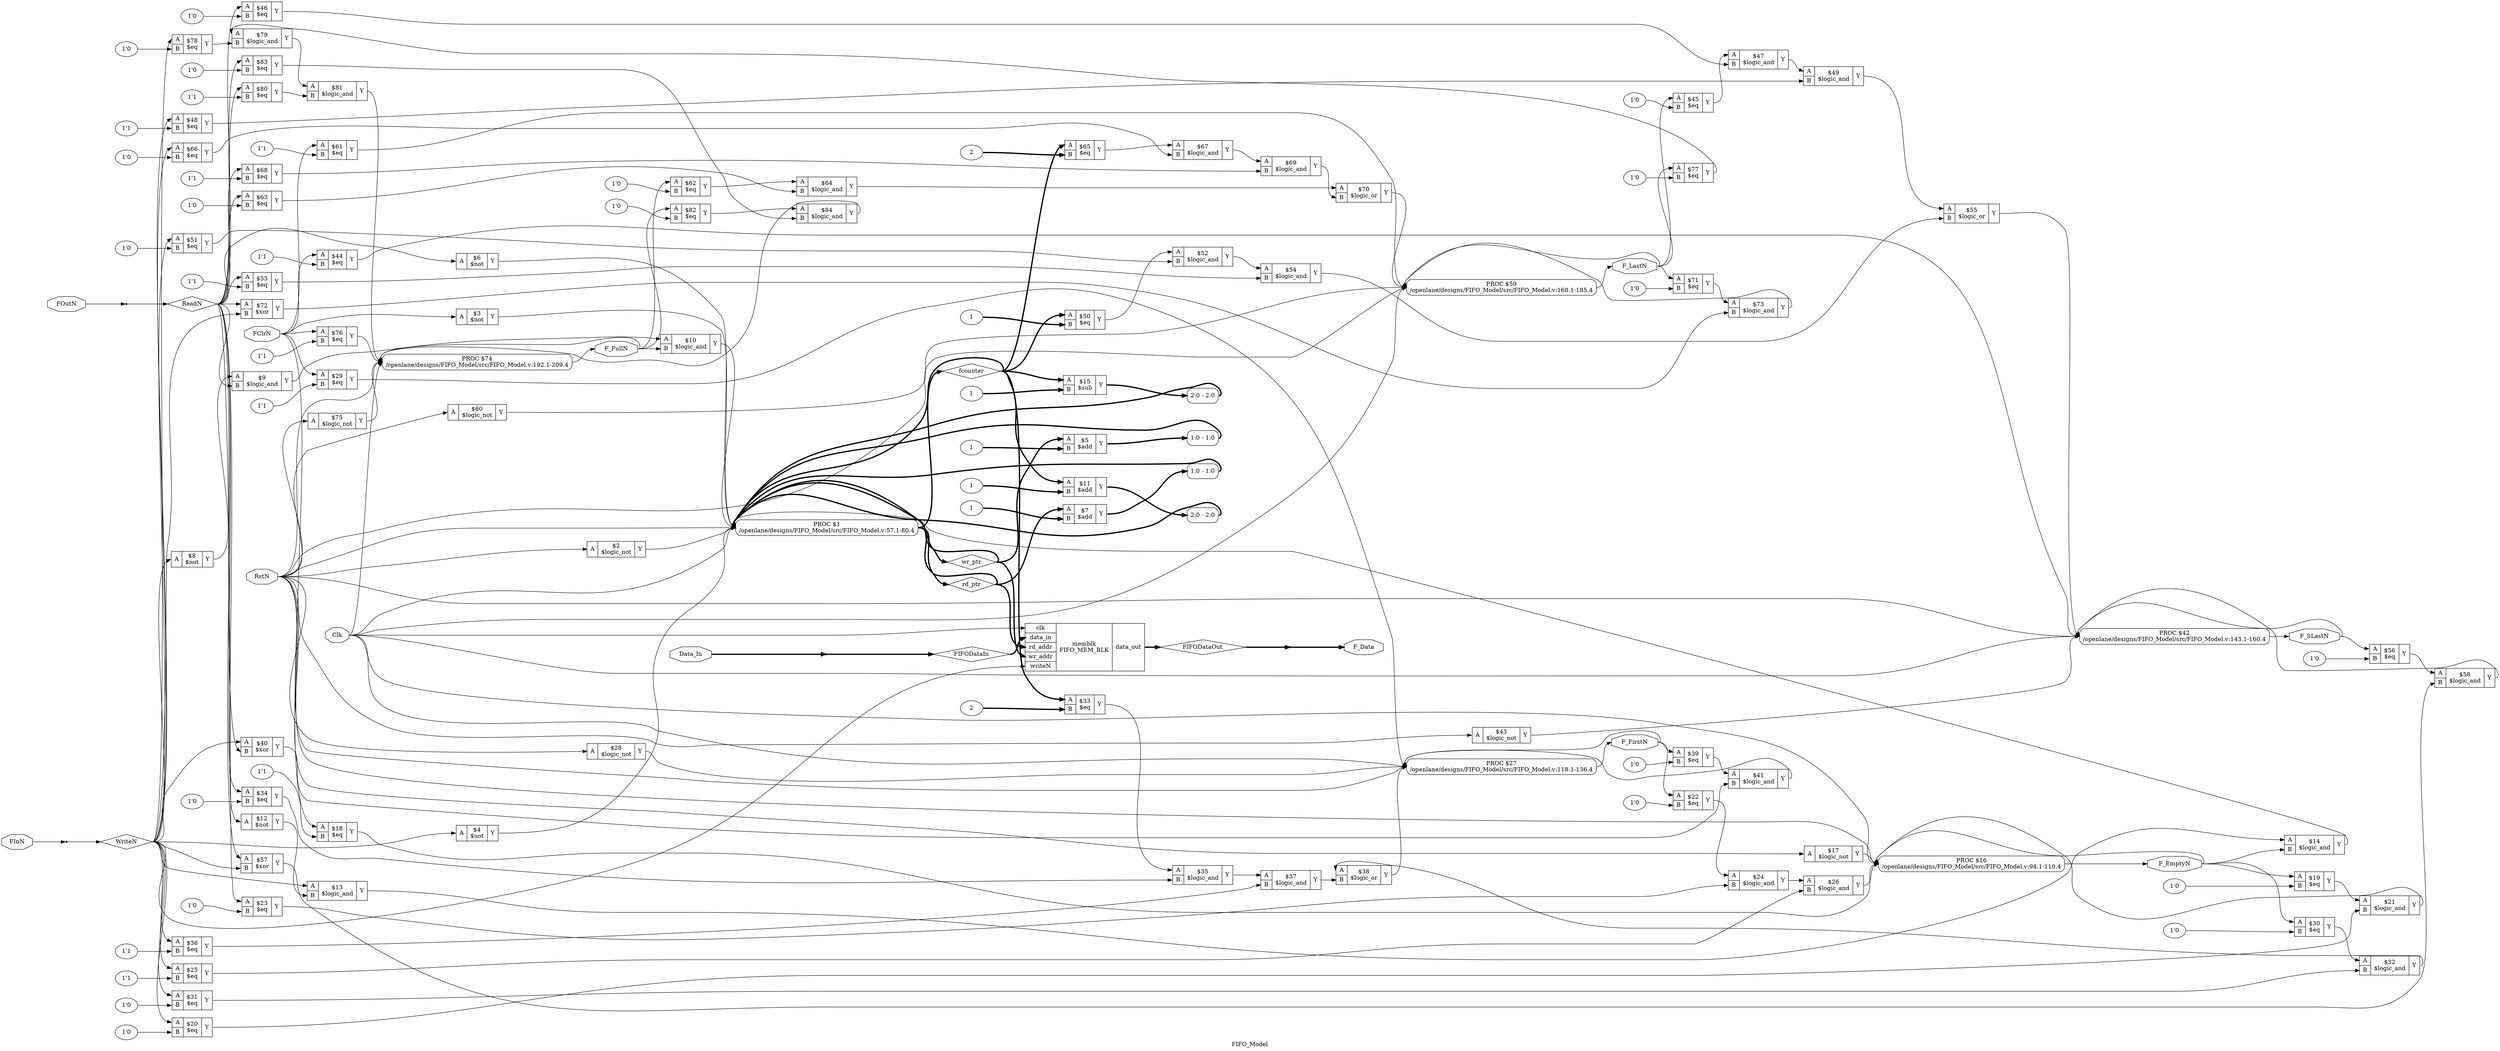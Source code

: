 digraph "FIFO_Model" {
label="FIFO_Model";
rankdir="LR";
remincross=true;
n87 [ shape=diamond, label="WriteN", color="black", fontcolor="black" ];
n88 [ shape=diamond, label="ReadN", color="black", fontcolor="black" ];
n89 [ shape=diamond, label="FIFODataIn", color="black", fontcolor="black" ];
n90 [ shape=diamond, label="FIFODataOut", color="black", fontcolor="black" ];
n91 [ shape=diamond, label="wr_ptr", color="black", fontcolor="black" ];
n92 [ shape=diamond, label="rd_ptr", color="black", fontcolor="black" ];
n93 [ shape=diamond, label="fcounter", color="black", fontcolor="black" ];
n94 [ shape=octagon, label="F_FirstN", color="black", fontcolor="black" ];
n95 [ shape=octagon, label="F_SLastN", color="black", fontcolor="black" ];
n96 [ shape=octagon, label="F_LastN", color="black", fontcolor="black" ];
n97 [ shape=octagon, label="F_EmptyN", color="black", fontcolor="black" ];
n98 [ shape=octagon, label="F_FullN", color="black", fontcolor="black" ];
n99 [ shape=octagon, label="F_Data", color="black", fontcolor="black" ];
n100 [ shape=octagon, label="FOutN", color="black", fontcolor="black" ];
n101 [ shape=octagon, label="FClrN", color="black", fontcolor="black" ];
n102 [ shape=octagon, label="FInN", color="black", fontcolor="black" ];
n103 [ shape=octagon, label="Data_In", color="black", fontcolor="black" ];
n104 [ shape=octagon, label="RstN", color="black", fontcolor="black" ];
n105 [ shape=octagon, label="Clk", color="black", fontcolor="black" ];
c109 [ shape=record, label="{{<p106> A|<p107> B}|$84\n$logic_and|{<p108> Y}}",  ];
v0 [ label="1'0" ];
c110 [ shape=record, label="{{<p106> A|<p107> B}|$83\n$eq|{<p108> Y}}",  ];
v1 [ label="1'0" ];
c111 [ shape=record, label="{{<p106> A|<p107> B}|$82\n$eq|{<p108> Y}}",  ];
c112 [ shape=record, label="{{<p106> A|<p107> B}|$81\n$logic_and|{<p108> Y}}",  ];
v2 [ label="1'1" ];
c113 [ shape=record, label="{{<p106> A|<p107> B}|$80\n$eq|{<p108> Y}}",  ];
c114 [ shape=record, label="{{<p106> A|<p107> B}|$79\n$logic_and|{<p108> Y}}",  ];
v3 [ label="1'0" ];
c115 [ shape=record, label="{{<p106> A|<p107> B}|$78\n$eq|{<p108> Y}}",  ];
v4 [ label="1'0" ];
c116 [ shape=record, label="{{<p106> A|<p107> B}|$77\n$eq|{<p108> Y}}",  ];
v5 [ label="1'1" ];
c117 [ shape=record, label="{{<p106> A|<p107> B}|$76\n$eq|{<p108> Y}}",  ];
c118 [ shape=record, label="{{<p106> A}|$75\n$logic_not|{<p108> Y}}",  ];
c119 [ shape=record, label="{{<p106> A|<p107> B}|$73\n$logic_and|{<p108> Y}}",  ];
c120 [ shape=record, label="{{<p106> A|<p107> B}|$72\n$xor|{<p108> Y}}",  ];
v6 [ label="1'0" ];
c121 [ shape=record, label="{{<p106> A|<p107> B}|$71\n$eq|{<p108> Y}}",  ];
c122 [ shape=record, label="{{<p106> A|<p107> B}|$70\n$logic_or|{<p108> Y}}",  ];
c123 [ shape=record, label="{{<p106> A|<p107> B}|$69\n$logic_and|{<p108> Y}}",  ];
v7 [ label="1'1" ];
c124 [ shape=record, label="{{<p106> A|<p107> B}|$68\n$eq|{<p108> Y}}",  ];
c125 [ shape=record, label="{{<p106> A|<p107> B}|$67\n$logic_and|{<p108> Y}}",  ];
v8 [ label="1'0" ];
c126 [ shape=record, label="{{<p106> A|<p107> B}|$66\n$eq|{<p108> Y}}",  ];
v9 [ label="2" ];
c127 [ shape=record, label="{{<p106> A|<p107> B}|$65\n$eq|{<p108> Y}}",  ];
c128 [ shape=record, label="{{<p106> A|<p107> B}|$64\n$logic_and|{<p108> Y}}",  ];
v10 [ label="1'0" ];
c129 [ shape=record, label="{{<p106> A|<p107> B}|$63\n$eq|{<p108> Y}}",  ];
v11 [ label="1'0" ];
c130 [ shape=record, label="{{<p106> A|<p107> B}|$62\n$eq|{<p108> Y}}",  ];
v12 [ label="1'1" ];
c131 [ shape=record, label="{{<p106> A|<p107> B}|$61\n$eq|{<p108> Y}}",  ];
c132 [ shape=record, label="{{<p106> A}|$60\n$logic_not|{<p108> Y}}",  ];
c133 [ shape=record, label="{{<p106> A|<p107> B}|$58\n$logic_and|{<p108> Y}}",  ];
c134 [ shape=record, label="{{<p106> A|<p107> B}|$57\n$xor|{<p108> Y}}",  ];
v13 [ label="1'0" ];
c135 [ shape=record, label="{{<p106> A|<p107> B}|$56\n$eq|{<p108> Y}}",  ];
c136 [ shape=record, label="{{<p106> A|<p107> B}|$55\n$logic_or|{<p108> Y}}",  ];
c137 [ shape=record, label="{{<p106> A|<p107> B}|$54\n$logic_and|{<p108> Y}}",  ];
v14 [ label="1'1" ];
c138 [ shape=record, label="{{<p106> A|<p107> B}|$53\n$eq|{<p108> Y}}",  ];
c139 [ shape=record, label="{{<p106> A|<p107> B}|$52\n$logic_and|{<p108> Y}}",  ];
v15 [ label="1'0" ];
c140 [ shape=record, label="{{<p106> A|<p107> B}|$51\n$eq|{<p108> Y}}",  ];
v16 [ label="1" ];
c141 [ shape=record, label="{{<p106> A|<p107> B}|$50\n$eq|{<p108> Y}}",  ];
c142 [ shape=record, label="{{<p106> A|<p107> B}|$49\n$logic_and|{<p108> Y}}",  ];
v17 [ label="1'1" ];
c143 [ shape=record, label="{{<p106> A|<p107> B}|$48\n$eq|{<p108> Y}}",  ];
c144 [ shape=record, label="{{<p106> A|<p107> B}|$47\n$logic_and|{<p108> Y}}",  ];
v18 [ label="1'0" ];
c145 [ shape=record, label="{{<p106> A|<p107> B}|$46\n$eq|{<p108> Y}}",  ];
v19 [ label="1'0" ];
c146 [ shape=record, label="{{<p106> A|<p107> B}|$45\n$eq|{<p108> Y}}",  ];
v20 [ label="1'1" ];
c147 [ shape=record, label="{{<p106> A|<p107> B}|$44\n$eq|{<p108> Y}}",  ];
c148 [ shape=record, label="{{<p106> A}|$43\n$logic_not|{<p108> Y}}",  ];
c149 [ shape=record, label="{{<p106> A|<p107> B}|$41\n$logic_and|{<p108> Y}}",  ];
c150 [ shape=record, label="{{<p106> A|<p107> B}|$40\n$xor|{<p108> Y}}",  ];
v21 [ label="1'0" ];
c151 [ shape=record, label="{{<p106> A|<p107> B}|$39\n$eq|{<p108> Y}}",  ];
c152 [ shape=record, label="{{<p106> A|<p107> B}|$38\n$logic_or|{<p108> Y}}",  ];
c153 [ shape=record, label="{{<p106> A|<p107> B}|$37\n$logic_and|{<p108> Y}}",  ];
v22 [ label="1'1" ];
c154 [ shape=record, label="{{<p106> A|<p107> B}|$36\n$eq|{<p108> Y}}",  ];
c155 [ shape=record, label="{{<p106> A|<p107> B}|$35\n$logic_and|{<p108> Y}}",  ];
v23 [ label="1'0" ];
c156 [ shape=record, label="{{<p106> A|<p107> B}|$34\n$eq|{<p108> Y}}",  ];
v24 [ label="2" ];
c157 [ shape=record, label="{{<p106> A|<p107> B}|$33\n$eq|{<p108> Y}}",  ];
c158 [ shape=record, label="{{<p106> A|<p107> B}|$32\n$logic_and|{<p108> Y}}",  ];
v25 [ label="1'0" ];
c159 [ shape=record, label="{{<p106> A|<p107> B}|$31\n$eq|{<p108> Y}}",  ];
v26 [ label="1'0" ];
c160 [ shape=record, label="{{<p106> A|<p107> B}|$30\n$eq|{<p108> Y}}",  ];
v27 [ label="1'1" ];
c161 [ shape=record, label="{{<p106> A|<p107> B}|$29\n$eq|{<p108> Y}}",  ];
c162 [ shape=record, label="{{<p106> A}|$28\n$logic_not|{<p108> Y}}",  ];
c163 [ shape=record, label="{{<p106> A|<p107> B}|$26\n$logic_and|{<p108> Y}}",  ];
v28 [ label="1'1" ];
c164 [ shape=record, label="{{<p106> A|<p107> B}|$25\n$eq|{<p108> Y}}",  ];
c165 [ shape=record, label="{{<p106> A|<p107> B}|$24\n$logic_and|{<p108> Y}}",  ];
v29 [ label="1'0" ];
c166 [ shape=record, label="{{<p106> A|<p107> B}|$23\n$eq|{<p108> Y}}",  ];
v30 [ label="1'0" ];
c167 [ shape=record, label="{{<p106> A|<p107> B}|$22\n$eq|{<p108> Y}}",  ];
c168 [ shape=record, label="{{<p106> A|<p107> B}|$21\n$logic_and|{<p108> Y}}",  ];
v31 [ label="1'0" ];
c169 [ shape=record, label="{{<p106> A|<p107> B}|$20\n$eq|{<p108> Y}}",  ];
v32 [ label="1'0" ];
c170 [ shape=record, label="{{<p106> A|<p107> B}|$19\n$eq|{<p108> Y}}",  ];
v33 [ label="1'1" ];
c171 [ shape=record, label="{{<p106> A|<p107> B}|$18\n$eq|{<p108> Y}}",  ];
c172 [ shape=record, label="{{<p106> A}|$17\n$logic_not|{<p108> Y}}",  ];
v34 [ label="1" ];
c173 [ shape=record, label="{{<p106> A|<p107> B}|$15\n$sub|{<p108> Y}}",  ];
c174 [ shape=record, label="{{<p106> A|<p107> B}|$14\n$logic_and|{<p108> Y}}",  ];
c175 [ shape=record, label="{{<p106> A|<p107> B}|$13\n$logic_and|{<p108> Y}}",  ];
c176 [ shape=record, label="{{<p106> A}|$12\n$not|{<p108> Y}}",  ];
v35 [ label="1" ];
c177 [ shape=record, label="{{<p106> A|<p107> B}|$11\n$add|{<p108> Y}}",  ];
c178 [ shape=record, label="{{<p106> A|<p107> B}|$10\n$logic_and|{<p108> Y}}",  ];
c179 [ shape=record, label="{{<p106> A|<p107> B}|$9\n$logic_and|{<p108> Y}}",  ];
c180 [ shape=record, label="{{<p106> A}|$8\n$not|{<p108> Y}}",  ];
v36 [ label="1" ];
c181 [ shape=record, label="{{<p106> A|<p107> B}|$7\n$add|{<p108> Y}}",  ];
c182 [ shape=record, label="{{<p106> A}|$6\n$not|{<p108> Y}}",  ];
v37 [ label="1" ];
c183 [ shape=record, label="{{<p106> A|<p107> B}|$5\n$add|{<p108> Y}}",  ];
c184 [ shape=record, label="{{<p106> A}|$4\n$not|{<p108> Y}}",  ];
c185 [ shape=record, label="{{<p106> A}|$3\n$not|{<p108> Y}}",  ];
c186 [ shape=record, label="{{<p106> A}|$2\n$logic_not|{<p108> Y}}",  ];
c193 [ shape=record, label="{{<p187> clk|<p188> data_in|<p189> rd_addr|<p190> wr_addr|<p191> writeN}|memblk\nFIFO_MEM_BLK|{<p192> data_out}}",  ];
p38 [shape=box, style=rounded, label="PROC $74\n/openlane/designs/FIFO_Model/src/FIFO_Model.v:192.1-209.4", ];
p39 [shape=box, style=rounded, label="PROC $59\n/openlane/designs/FIFO_Model/src/FIFO_Model.v:168.1-185.4", ];
p40 [shape=box, style=rounded, label="PROC $42\n/openlane/designs/FIFO_Model/src/FIFO_Model.v:143.1-160.4", ];
p41 [shape=box, style=rounded, label="PROC $27\n/openlane/designs/FIFO_Model/src/FIFO_Model.v:118.1-136.4", ];
p42 [shape=box, style=rounded, label="PROC $16\n/openlane/designs/FIFO_Model/src/FIFO_Model.v:94.1-110.4", ];
x44 [ shape=record, style=rounded, label="<s0> 1:0 - 1:0 ", color="black", fontcolor="black" ];
x45 [ shape=record, style=rounded, label="<s0> 1:0 - 1:0 ", color="black", fontcolor="black" ];
x46 [ shape=record, style=rounded, label="<s0> 2:0 - 2:0 ", color="black", fontcolor="black" ];
x47 [ shape=record, style=rounded, label="<s0> 2:0 - 2:0 ", color="black", fontcolor="black" ];
p43 [shape=box, style=rounded, label="PROC $1\n/openlane/designs/FIFO_Model/src/FIFO_Model.v:57.1-80.4", ];
x48 [shape=point, ];
x49 [shape=point, ];
x50 [shape=point, ];
x51 [shape=point, ];
c109:p108:e -> p38:w [color="black", fontcolor="black", label=""];
c118:p108:e -> p38:w [color="black", fontcolor="black", label=""];
n100:e -> x48:w [color="black", fontcolor="black", label=""];
n101:e -> c117:p106:w [color="black", fontcolor="black", label=""];
n101:e -> c131:p106:w [color="black", fontcolor="black", label=""];
n101:e -> c147:p106:w [color="black", fontcolor="black", label=""];
n101:e -> c161:p106:w [color="black", fontcolor="black", label=""];
n101:e -> c171:p106:w [color="black", fontcolor="black", label=""];
n101:e -> c185:p106:w [color="black", fontcolor="black", label=""];
n102:e -> x49:w [color="black", fontcolor="black", label=""];
n103:e -> x51:w [color="black", fontcolor="black", style="setlinewidth(3)", label=""];
n104:e -> c118:p106:w [color="black", fontcolor="black", label=""];
n104:e -> c132:p106:w [color="black", fontcolor="black", label=""];
n104:e -> c148:p106:w [color="black", fontcolor="black", label=""];
n104:e -> c162:p106:w [color="black", fontcolor="black", label=""];
n104:e -> c172:p106:w [color="black", fontcolor="black", label=""];
n104:e -> c186:p106:w [color="black", fontcolor="black", label=""];
n104:e -> p38:w [color="black", fontcolor="black", label=""];
n104:e -> p39:w [color="black", fontcolor="black", label=""];
n104:e -> p40:w [color="black", fontcolor="black", label=""];
n104:e -> p41:w [color="black", fontcolor="black", label=""];
n104:e -> p42:w [color="black", fontcolor="black", label=""];
n104:e -> p43:w [color="black", fontcolor="black", label=""];
n105:e -> c193:p187:w [color="black", fontcolor="black", label=""];
n105:e -> p38:w [color="black", fontcolor="black", label=""];
n105:e -> p39:w [color="black", fontcolor="black", label=""];
n105:e -> p40:w [color="black", fontcolor="black", label=""];
n105:e -> p41:w [color="black", fontcolor="black", label=""];
n105:e -> p42:w [color="black", fontcolor="black", label=""];
n105:e -> p43:w [color="black", fontcolor="black", label=""];
c119:p108:e -> p39:w [color="black", fontcolor="black", label=""];
c120:p108:e -> c119:p107:w [color="black", fontcolor="black", label=""];
c121:p108:e -> c119:p106:w [color="black", fontcolor="black", label=""];
c122:p108:e -> p39:w [color="black", fontcolor="black", label=""];
c123:p108:e -> c122:p107:w [color="black", fontcolor="black", label=""];
c124:p108:e -> c123:p107:w [color="black", fontcolor="black", label=""];
c125:p108:e -> c123:p106:w [color="black", fontcolor="black", label=""];
c126:p108:e -> c125:p107:w [color="black", fontcolor="black", label=""];
c110:p108:e -> c109:p107:w [color="black", fontcolor="black", label=""];
c127:p108:e -> c125:p106:w [color="black", fontcolor="black", label=""];
c128:p108:e -> c122:p106:w [color="black", fontcolor="black", label=""];
c129:p108:e -> c128:p107:w [color="black", fontcolor="black", label=""];
c130:p108:e -> c128:p106:w [color="black", fontcolor="black", label=""];
c131:p108:e -> p39:w [color="black", fontcolor="black", label=""];
c132:p108:e -> p39:w [color="black", fontcolor="black", label=""];
c133:p108:e -> p40:w [color="black", fontcolor="black", label=""];
c134:p108:e -> c133:p107:w [color="black", fontcolor="black", label=""];
c135:p108:e -> c133:p106:w [color="black", fontcolor="black", label=""];
c111:p108:e -> c109:p106:w [color="black", fontcolor="black", label=""];
c136:p108:e -> p40:w [color="black", fontcolor="black", label=""];
c137:p108:e -> c136:p107:w [color="black", fontcolor="black", label=""];
c138:p108:e -> c137:p107:w [color="black", fontcolor="black", label=""];
c139:p108:e -> c137:p106:w [color="black", fontcolor="black", label=""];
c140:p108:e -> c139:p107:w [color="black", fontcolor="black", label=""];
c141:p108:e -> c139:p106:w [color="black", fontcolor="black", label=""];
c142:p108:e -> c136:p106:w [color="black", fontcolor="black", label=""];
c143:p108:e -> c142:p107:w [color="black", fontcolor="black", label=""];
c144:p108:e -> c142:p106:w [color="black", fontcolor="black", label=""];
c145:p108:e -> c144:p107:w [color="black", fontcolor="black", label=""];
c112:p108:e -> p38:w [color="black", fontcolor="black", label=""];
c146:p108:e -> c144:p106:w [color="black", fontcolor="black", label=""];
c147:p108:e -> p40:w [color="black", fontcolor="black", label=""];
c148:p108:e -> p40:w [color="black", fontcolor="black", label=""];
c149:p108:e -> p41:w [color="black", fontcolor="black", label=""];
c150:p108:e -> c149:p107:w [color="black", fontcolor="black", label=""];
c151:p108:e -> c149:p106:w [color="black", fontcolor="black", label=""];
c152:p108:e -> p41:w [color="black", fontcolor="black", label=""];
c153:p108:e -> c152:p107:w [color="black", fontcolor="black", label=""];
c154:p108:e -> c153:p107:w [color="black", fontcolor="black", label=""];
c113:p108:e -> c112:p107:w [color="black", fontcolor="black", label=""];
c155:p108:e -> c153:p106:w [color="black", fontcolor="black", label=""];
c156:p108:e -> c155:p107:w [color="black", fontcolor="black", label=""];
c157:p108:e -> c155:p106:w [color="black", fontcolor="black", label=""];
c158:p108:e -> c152:p106:w [color="black", fontcolor="black", label=""];
c159:p108:e -> c158:p107:w [color="black", fontcolor="black", label=""];
c160:p108:e -> c158:p106:w [color="black", fontcolor="black", label=""];
c161:p108:e -> p41:w [color="black", fontcolor="black", label=""];
c162:p108:e -> p41:w [color="black", fontcolor="black", label=""];
c163:p108:e -> p42:w [color="black", fontcolor="black", label=""];
c114:p108:e -> c112:p106:w [color="black", fontcolor="black", label=""];
c164:p108:e -> c163:p107:w [color="black", fontcolor="black", label=""];
c165:p108:e -> c163:p106:w [color="black", fontcolor="black", label=""];
c166:p108:e -> c165:p107:w [color="black", fontcolor="black", label=""];
c167:p108:e -> c165:p106:w [color="black", fontcolor="black", label=""];
c168:p108:e -> p42:w [color="black", fontcolor="black", label=""];
c169:p108:e -> c168:p107:w [color="black", fontcolor="black", label=""];
c170:p108:e -> c168:p106:w [color="black", fontcolor="black", label=""];
c171:p108:e -> p42:w [color="black", fontcolor="black", label=""];
c172:p108:e -> p42:w [color="black", fontcolor="black", label=""];
c115:p108:e -> c114:p107:w [color="black", fontcolor="black", label=""];
c173:p108:e -> x47:s0:w [color="black", fontcolor="black", style="setlinewidth(3)", label=""];
c174:p108:e -> p43:w [color="black", fontcolor="black", label=""];
c175:p108:e -> c174:p106:w [color="black", fontcolor="black", label=""];
c176:p108:e -> c175:p107:w [color="black", fontcolor="black", label=""];
c177:p108:e -> x46:s0:w [color="black", fontcolor="black", style="setlinewidth(3)", label=""];
c178:p108:e -> p43:w [color="black", fontcolor="black", label=""];
c179:p108:e -> c178:p106:w [color="black", fontcolor="black", label=""];
c180:p108:e -> c179:p106:w [color="black", fontcolor="black", label=""];
c181:p108:e -> x44:s0:w [color="black", fontcolor="black", style="setlinewidth(3)", label=""];
c182:p108:e -> p43:w [color="black", fontcolor="black", label=""];
c116:p108:e -> c114:p106:w [color="black", fontcolor="black", label=""];
c183:p108:e -> x45:s0:w [color="black", fontcolor="black", style="setlinewidth(3)", label=""];
c184:p108:e -> p43:w [color="black", fontcolor="black", label=""];
c185:p108:e -> p43:w [color="black", fontcolor="black", label=""];
c186:p108:e -> p43:w [color="black", fontcolor="black", label=""];
x49:e -> n87:w [color="black", fontcolor="black", label=""];
n87:e -> c115:p106:w [color="black", fontcolor="black", label=""];
n87:e -> c120:p107:w [color="black", fontcolor="black", label=""];
n87:e -> c126:p106:w [color="black", fontcolor="black", label=""];
n87:e -> c134:p107:w [color="black", fontcolor="black", label=""];
n87:e -> c140:p106:w [color="black", fontcolor="black", label=""];
n87:e -> c143:p106:w [color="black", fontcolor="black", label=""];
n87:e -> c150:p106:w [color="black", fontcolor="black", label=""];
n87:e -> c154:p106:w [color="black", fontcolor="black", label=""];
n87:e -> c159:p106:w [color="black", fontcolor="black", label=""];
n87:e -> c164:p106:w [color="black", fontcolor="black", label=""];
n87:e -> c169:p106:w [color="black", fontcolor="black", label=""];
n87:e -> c175:p106:w [color="black", fontcolor="black", label=""];
n87:e -> c180:p106:w [color="black", fontcolor="black", label=""];
n87:e -> c184:p106:w [color="black", fontcolor="black", label=""];
n87:e -> c193:p191:w [color="black", fontcolor="black", label=""];
x48:e -> n88:w [color="black", fontcolor="black", label=""];
n88:e -> c110:p106:w [color="black", fontcolor="black", label=""];
n88:e -> c113:p106:w [color="black", fontcolor="black", label=""];
n88:e -> c120:p106:w [color="black", fontcolor="black", label=""];
n88:e -> c124:p106:w [color="black", fontcolor="black", label=""];
n88:e -> c129:p106:w [color="black", fontcolor="black", label=""];
n88:e -> c134:p106:w [color="black", fontcolor="black", label=""];
n88:e -> c138:p106:w [color="black", fontcolor="black", label=""];
n88:e -> c145:p106:w [color="black", fontcolor="black", label=""];
n88:e -> c150:p107:w [color="black", fontcolor="black", label=""];
n88:e -> c156:p106:w [color="black", fontcolor="black", label=""];
n88:e -> c166:p106:w [color="black", fontcolor="black", label=""];
n88:e -> c176:p106:w [color="black", fontcolor="black", label=""];
n88:e -> c179:p107:w [color="black", fontcolor="black", label=""];
n88:e -> c182:p106:w [color="black", fontcolor="black", label=""];
x51:e -> n89:w [color="black", fontcolor="black", style="setlinewidth(3)", label=""];
n89:e -> c193:p188:w [color="black", fontcolor="black", style="setlinewidth(3)", label=""];
c117:p108:e -> p38:w [color="black", fontcolor="black", label=""];
c193:p192:e -> n90:w [color="black", fontcolor="black", style="setlinewidth(3)", label=""];
n90:e -> x50:w [color="black", fontcolor="black", style="setlinewidth(3)", label=""];
p43:e -> n91:w [color="black", fontcolor="black", style="setlinewidth(3)", label=""];
n91:e -> c183:p106:w [color="black", fontcolor="black", style="setlinewidth(3)", label=""];
n91:e -> c193:p190:w [color="black", fontcolor="black", style="setlinewidth(3)", label=""];
n91:e -> p43:w [color="black", fontcolor="black", style="setlinewidth(3)", label=""];
p43:e -> n92:w [color="black", fontcolor="black", style="setlinewidth(3)", label=""];
n92:e -> c181:p106:w [color="black", fontcolor="black", style="setlinewidth(3)", label=""];
n92:e -> c193:p189:w [color="black", fontcolor="black", style="setlinewidth(3)", label=""];
n92:e -> p43:w [color="black", fontcolor="black", style="setlinewidth(3)", label=""];
p43:e -> n93:w [color="black", fontcolor="black", style="setlinewidth(3)", label=""];
n93:e -> c127:p106:w [color="black", fontcolor="black", style="setlinewidth(3)", label=""];
n93:e -> c141:p106:w [color="black", fontcolor="black", style="setlinewidth(3)", label=""];
n93:e -> c157:p106:w [color="black", fontcolor="black", style="setlinewidth(3)", label=""];
n93:e -> c173:p106:w [color="black", fontcolor="black", style="setlinewidth(3)", label=""];
n93:e -> c177:p106:w [color="black", fontcolor="black", style="setlinewidth(3)", label=""];
n93:e -> p43:w [color="black", fontcolor="black", style="setlinewidth(3)", label=""];
p41:e -> n94:w [color="black", fontcolor="black", label=""];
n94:e -> c151:p106:w [color="black", fontcolor="black", label=""];
n94:e -> c167:p106:w [color="black", fontcolor="black", label=""];
n94:e -> p41:w [color="black", fontcolor="black", label=""];
p40:e -> n95:w [color="black", fontcolor="black", label=""];
n95:e -> c135:p106:w [color="black", fontcolor="black", label=""];
n95:e -> p40:w [color="black", fontcolor="black", label=""];
p39:e -> n96:w [color="black", fontcolor="black", label=""];
n96:e -> c116:p106:w [color="black", fontcolor="black", label=""];
n96:e -> c121:p106:w [color="black", fontcolor="black", label=""];
n96:e -> c146:p106:w [color="black", fontcolor="black", label=""];
n96:e -> p39:w [color="black", fontcolor="black", label=""];
p42:e -> n97:w [color="black", fontcolor="black", label=""];
n97:e -> c160:p106:w [color="black", fontcolor="black", label=""];
n97:e -> c170:p106:w [color="black", fontcolor="black", label=""];
n97:e -> c174:p107:w [color="black", fontcolor="black", label=""];
n97:e -> p42:w [color="black", fontcolor="black", label=""];
p38:e -> n98:w [color="black", fontcolor="black", label=""];
n98:e -> c111:p106:w [color="black", fontcolor="black", label=""];
n98:e -> c130:p106:w [color="black", fontcolor="black", label=""];
n98:e -> c178:p107:w [color="black", fontcolor="black", label=""];
n98:e -> p38:w [color="black", fontcolor="black", label=""];
x50:e -> n99:w [color="black", fontcolor="black", style="setlinewidth(3)", label=""];
v0:e -> c110:p107:w [color="black", fontcolor="black", label=""];
v1:e -> c111:p107:w [color="black", fontcolor="black", label=""];
v10:e -> c129:p107:w [color="black", fontcolor="black", label=""];
v11:e -> c130:p107:w [color="black", fontcolor="black", label=""];
v12:e -> c131:p107:w [color="black", fontcolor="black", label=""];
v13:e -> c135:p107:w [color="black", fontcolor="black", label=""];
v14:e -> c138:p107:w [color="black", fontcolor="black", label=""];
v15:e -> c140:p107:w [color="black", fontcolor="black", label=""];
v16:e -> c141:p107:w [color="black", fontcolor="black", style="setlinewidth(3)", label=""];
v17:e -> c143:p107:w [color="black", fontcolor="black", label=""];
v18:e -> c145:p107:w [color="black", fontcolor="black", label=""];
v19:e -> c146:p107:w [color="black", fontcolor="black", label=""];
v2:e -> c113:p107:w [color="black", fontcolor="black", label=""];
v20:e -> c147:p107:w [color="black", fontcolor="black", label=""];
v21:e -> c151:p107:w [color="black", fontcolor="black", label=""];
v22:e -> c154:p107:w [color="black", fontcolor="black", label=""];
v23:e -> c156:p107:w [color="black", fontcolor="black", label=""];
v24:e -> c157:p107:w [color="black", fontcolor="black", style="setlinewidth(3)", label=""];
v25:e -> c159:p107:w [color="black", fontcolor="black", label=""];
v26:e -> c160:p107:w [color="black", fontcolor="black", label=""];
v27:e -> c161:p107:w [color="black", fontcolor="black", label=""];
v28:e -> c164:p107:w [color="black", fontcolor="black", label=""];
v29:e -> c166:p107:w [color="black", fontcolor="black", label=""];
v3:e -> c115:p107:w [color="black", fontcolor="black", label=""];
v30:e -> c167:p107:w [color="black", fontcolor="black", label=""];
v31:e -> c169:p107:w [color="black", fontcolor="black", label=""];
v32:e -> c170:p107:w [color="black", fontcolor="black", label=""];
v33:e -> c171:p107:w [color="black", fontcolor="black", label=""];
v34:e -> c173:p107:w [color="black", fontcolor="black", style="setlinewidth(3)", label=""];
v35:e -> c177:p107:w [color="black", fontcolor="black", style="setlinewidth(3)", label=""];
v36:e -> c181:p107:w [color="black", fontcolor="black", style="setlinewidth(3)", label=""];
v37:e -> c183:p107:w [color="black", fontcolor="black", style="setlinewidth(3)", label=""];
v4:e -> c116:p107:w [color="black", fontcolor="black", label=""];
v5:e -> c117:p107:w [color="black", fontcolor="black", label=""];
v6:e -> c121:p107:w [color="black", fontcolor="black", label=""];
v7:e -> c124:p107:w [color="black", fontcolor="black", label=""];
v8:e -> c126:p107:w [color="black", fontcolor="black", label=""];
v9:e -> c127:p107:w [color="black", fontcolor="black", style="setlinewidth(3)", label=""];
x44:e -> p43:w [color="black", fontcolor="black", style="setlinewidth(3)", label=""];
x45:e -> p43:w [color="black", fontcolor="black", style="setlinewidth(3)", label=""];
x46:e -> p43:w [color="black", fontcolor="black", style="setlinewidth(3)", label=""];
x47:e -> p43:w [color="black", fontcolor="black", style="setlinewidth(3)", label=""];
}
